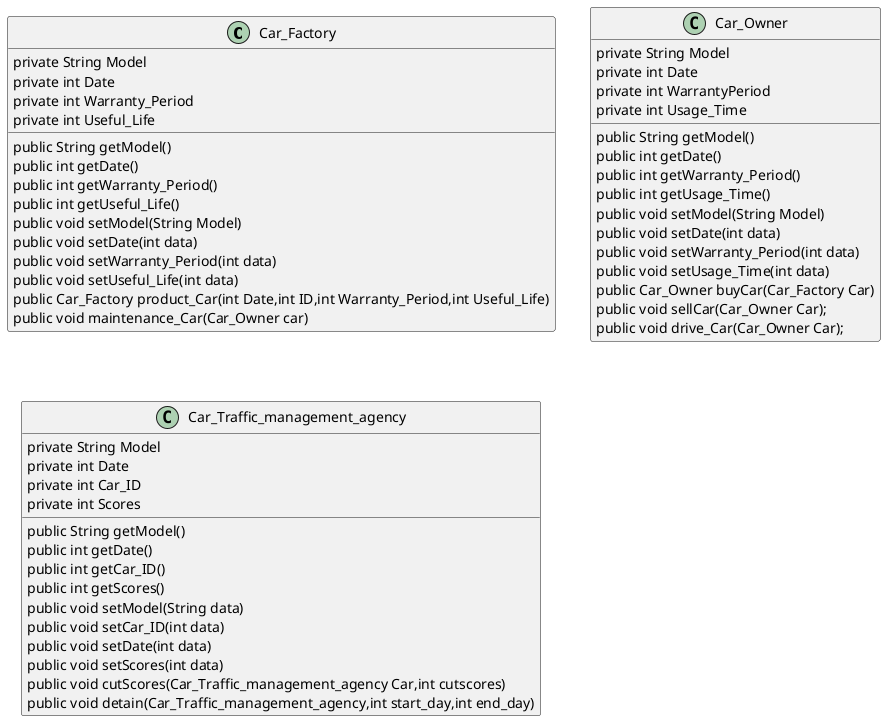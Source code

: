 @startuml

class Car_Factory{
    private String Model
    private int Date
    private int Warranty_Period
    private int Useful_Life
    public String getModel()
    public int getDate()
    public int getWarranty_Period()
    public int getUseful_Life()
    public void setModel(String Model)
    public void setDate(int data)
    public void setWarranty_Period(int data)
    public void setUseful_Life(int data)
    public Car_Factory product_Car(int Date,int ID,int Warranty_Period,int Useful_Life)
    public void maintenance_Car(Car_Owner car)
}
class Car_Owner{
    private String Model
    private int Date
    private int WarrantyPeriod
    private int Usage_Time
    public String getModel()
    public int getDate()
    public int getWarranty_Period()
    public int getUsage_Time()
    public void setModel(String Model)
    public void setDate(int data)
    public void setWarranty_Period(int data)
    public void setUsage_Time(int data)
    public Car_Owner buyCar(Car_Factory Car)
    public void sellCar(Car_Owner Car);
    public void drive_Car(Car_Owner Car);
}

class Car_Traffic_management_agency{
    private String Model
    private int Date
    private int Car_ID
    private int Scores
    public String getModel()
    public int getDate()
    public int getCar_ID()
    public int getScores()
    public void setModel(String data)
    public void setCar_ID(int data)
    public void setDate(int data)
    public void setScores(int data)
    public void cutScores(Car_Traffic_management_agency Car,int cutscores)
    public void detain(Car_Traffic_management_agency,int start_day,int end_day)
}
@enduml